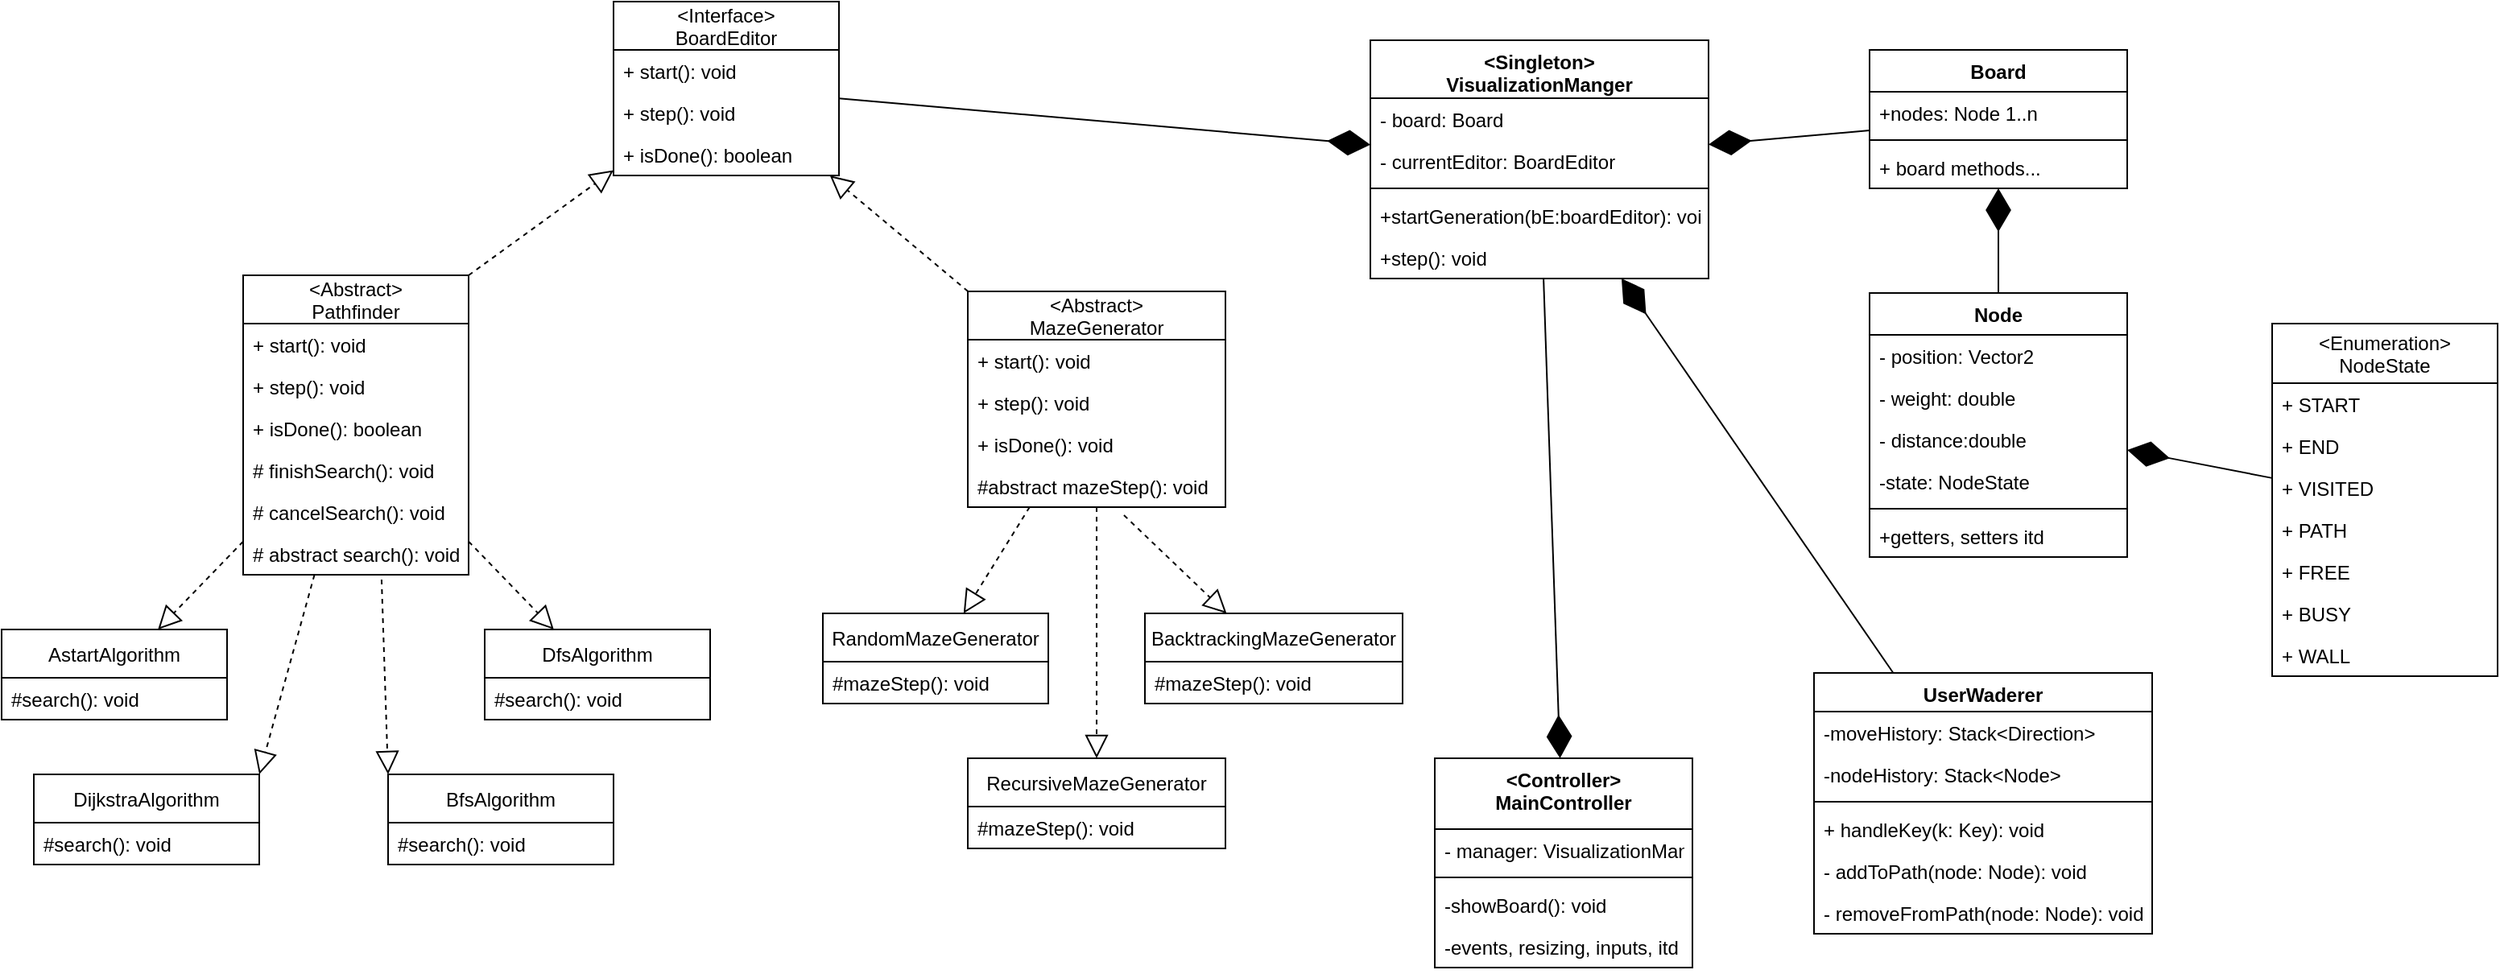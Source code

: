 <mxfile version="14.1.9" type="github">
  <diagram id="Gm6Hy6yaa58OBPsH1_0r" name="Page-1">
    <mxGraphModel dx="1221" dy="676" grid="1" gridSize="10" guides="1" tooltips="1" connect="1" arrows="1" fold="1" page="1" pageScale="1" pageWidth="827" pageHeight="1169" math="0" shadow="0">
      <root>
        <mxCell id="0" />
        <mxCell id="1" parent="0" />
        <mxCell id="QSlw-qcCWWi8ivHagHT_-1" value="&lt;Abstract&gt;&#xa;Pathfinder" style="swimlane;fontStyle=0;childLayout=stackLayout;horizontal=1;startSize=30;fillColor=none;horizontalStack=0;resizeParent=1;resizeParentMax=0;resizeLast=0;collapsible=1;marginBottom=0;direction=east;" vertex="1" parent="1">
          <mxGeometry x="160" y="190" width="140" height="186" as="geometry" />
        </mxCell>
        <mxCell id="QSlw-qcCWWi8ivHagHT_-2" value="+ start(): void" style="text;strokeColor=none;fillColor=none;align=left;verticalAlign=top;spacingLeft=4;spacingRight=4;overflow=hidden;rotatable=0;points=[[0,0.5],[1,0.5]];portConstraint=eastwest;" vertex="1" parent="QSlw-qcCWWi8ivHagHT_-1">
          <mxGeometry y="30" width="140" height="26" as="geometry" />
        </mxCell>
        <mxCell id="QSlw-qcCWWi8ivHagHT_-3" value="+ step(): void" style="text;strokeColor=none;fillColor=none;align=left;verticalAlign=top;spacingLeft=4;spacingRight=4;overflow=hidden;rotatable=0;points=[[0,0.5],[1,0.5]];portConstraint=eastwest;" vertex="1" parent="QSlw-qcCWWi8ivHagHT_-1">
          <mxGeometry y="56" width="140" height="26" as="geometry" />
        </mxCell>
        <mxCell id="QSlw-qcCWWi8ivHagHT_-13" value="+ isDone(): boolean" style="text;strokeColor=none;fillColor=none;align=left;verticalAlign=top;spacingLeft=4;spacingRight=4;overflow=hidden;rotatable=0;points=[[0,0.5],[1,0.5]];portConstraint=eastwest;" vertex="1" parent="QSlw-qcCWWi8ivHagHT_-1">
          <mxGeometry y="82" width="140" height="26" as="geometry" />
        </mxCell>
        <mxCell id="QSlw-qcCWWi8ivHagHT_-4" value="# finishSearch(): void" style="text;strokeColor=none;fillColor=none;align=left;verticalAlign=top;spacingLeft=4;spacingRight=4;overflow=hidden;rotatable=0;points=[[0,0.5],[1,0.5]];portConstraint=eastwest;fontStyle=0" vertex="1" parent="QSlw-qcCWWi8ivHagHT_-1">
          <mxGeometry y="108" width="140" height="26" as="geometry" />
        </mxCell>
        <mxCell id="QSlw-qcCWWi8ivHagHT_-5" value="# cancelSearch(): void" style="text;strokeColor=none;fillColor=none;align=left;verticalAlign=top;spacingLeft=4;spacingRight=4;overflow=hidden;rotatable=0;points=[[0,0.5],[1,0.5]];portConstraint=eastwest;fontStyle=0" vertex="1" parent="QSlw-qcCWWi8ivHagHT_-1">
          <mxGeometry y="134" width="140" height="26" as="geometry" />
        </mxCell>
        <mxCell id="QSlw-qcCWWi8ivHagHT_-6" value="# abstract search(): void" style="text;strokeColor=none;fillColor=none;align=left;verticalAlign=top;spacingLeft=4;spacingRight=4;overflow=hidden;rotatable=0;points=[[0,0.5],[1,0.5]];portConstraint=eastwest;fontStyle=0" vertex="1" parent="QSlw-qcCWWi8ivHagHT_-1">
          <mxGeometry y="160" width="140" height="26" as="geometry" />
        </mxCell>
        <mxCell id="QSlw-qcCWWi8ivHagHT_-7" value="&lt;Abstract&gt;&#xa;MazeGenerator" style="swimlane;fontStyle=0;childLayout=stackLayout;horizontal=1;startSize=30;fillColor=none;horizontalStack=0;resizeParent=1;resizeParentMax=0;resizeLast=0;collapsible=1;marginBottom=0;" vertex="1" parent="1">
          <mxGeometry x="610" y="200" width="160" height="134" as="geometry" />
        </mxCell>
        <mxCell id="QSlw-qcCWWi8ivHagHT_-8" value="+ start(): void" style="text;strokeColor=none;fillColor=none;align=left;verticalAlign=top;spacingLeft=4;spacingRight=4;overflow=hidden;rotatable=0;points=[[0,0.5],[1,0.5]];portConstraint=eastwest;" vertex="1" parent="QSlw-qcCWWi8ivHagHT_-7">
          <mxGeometry y="30" width="160" height="26" as="geometry" />
        </mxCell>
        <mxCell id="QSlw-qcCWWi8ivHagHT_-9" value="+ step(): void" style="text;strokeColor=none;fillColor=none;align=left;verticalAlign=top;spacingLeft=4;spacingRight=4;overflow=hidden;rotatable=0;points=[[0,0.5],[1,0.5]];portConstraint=eastwest;" vertex="1" parent="QSlw-qcCWWi8ivHagHT_-7">
          <mxGeometry y="56" width="160" height="26" as="geometry" />
        </mxCell>
        <mxCell id="QSlw-qcCWWi8ivHagHT_-14" value="+ isDone(): void" style="text;strokeColor=none;fillColor=none;align=left;verticalAlign=top;spacingLeft=4;spacingRight=4;overflow=hidden;rotatable=0;points=[[0,0.5],[1,0.5]];portConstraint=eastwest;" vertex="1" parent="QSlw-qcCWWi8ivHagHT_-7">
          <mxGeometry y="82" width="160" height="26" as="geometry" />
        </mxCell>
        <mxCell id="QSlw-qcCWWi8ivHagHT_-36" value="#abstract mazeStep(): void" style="text;strokeColor=none;fillColor=none;align=left;verticalAlign=top;spacingLeft=4;spacingRight=4;overflow=hidden;rotatable=0;points=[[0,0.5],[1,0.5]];portConstraint=eastwest;fontStyle=0" vertex="1" parent="QSlw-qcCWWi8ivHagHT_-7">
          <mxGeometry y="108" width="160" height="26" as="geometry" />
        </mxCell>
        <mxCell id="QSlw-qcCWWi8ivHagHT_-15" value="&lt;Interface&gt;&#xa;BoardEditor" style="swimlane;fontStyle=0;childLayout=stackLayout;horizontal=1;startSize=30;fillColor=none;horizontalStack=0;resizeParent=1;resizeParentMax=0;resizeLast=0;collapsible=1;marginBottom=0;" vertex="1" parent="1">
          <mxGeometry x="390" y="20" width="140" height="108" as="geometry" />
        </mxCell>
        <mxCell id="QSlw-qcCWWi8ivHagHT_-16" value="+ start(): void" style="text;strokeColor=none;fillColor=none;align=left;verticalAlign=top;spacingLeft=4;spacingRight=4;overflow=hidden;rotatable=0;points=[[0,0.5],[1,0.5]];portConstraint=eastwest;" vertex="1" parent="QSlw-qcCWWi8ivHagHT_-15">
          <mxGeometry y="30" width="140" height="26" as="geometry" />
        </mxCell>
        <mxCell id="QSlw-qcCWWi8ivHagHT_-17" value="+ step(): void" style="text;strokeColor=none;fillColor=none;align=left;verticalAlign=top;spacingLeft=4;spacingRight=4;overflow=hidden;rotatable=0;points=[[0,0.5],[1,0.5]];portConstraint=eastwest;" vertex="1" parent="QSlw-qcCWWi8ivHagHT_-15">
          <mxGeometry y="56" width="140" height="26" as="geometry" />
        </mxCell>
        <mxCell id="QSlw-qcCWWi8ivHagHT_-18" value="+ isDone(): boolean" style="text;strokeColor=none;fillColor=none;align=left;verticalAlign=top;spacingLeft=4;spacingRight=4;overflow=hidden;rotatable=0;points=[[0,0.5],[1,0.5]];portConstraint=eastwest;" vertex="1" parent="QSlw-qcCWWi8ivHagHT_-15">
          <mxGeometry y="82" width="140" height="26" as="geometry" />
        </mxCell>
        <mxCell id="QSlw-qcCWWi8ivHagHT_-24" value="AstartAlgorithm" style="swimlane;fontStyle=0;childLayout=stackLayout;horizontal=1;startSize=30;fillColor=none;horizontalStack=0;resizeParent=1;resizeParentMax=0;resizeLast=0;collapsible=1;marginBottom=0;" vertex="1" parent="1">
          <mxGeometry x="10" y="410" width="140" height="56" as="geometry" />
        </mxCell>
        <mxCell id="QSlw-qcCWWi8ivHagHT_-25" value="#search(): void" style="text;strokeColor=none;fillColor=none;align=left;verticalAlign=top;spacingLeft=4;spacingRight=4;overflow=hidden;rotatable=0;points=[[0,0.5],[1,0.5]];portConstraint=eastwest;" vertex="1" parent="QSlw-qcCWWi8ivHagHT_-24">
          <mxGeometry y="30" width="140" height="26" as="geometry" />
        </mxCell>
        <mxCell id="QSlw-qcCWWi8ivHagHT_-28" value="DfsAlgorithm" style="swimlane;fontStyle=0;childLayout=stackLayout;horizontal=1;startSize=30;fillColor=none;horizontalStack=0;resizeParent=1;resizeParentMax=0;resizeLast=0;collapsible=1;marginBottom=0;" vertex="1" parent="1">
          <mxGeometry x="310" y="410" width="140" height="56" as="geometry" />
        </mxCell>
        <mxCell id="QSlw-qcCWWi8ivHagHT_-29" value="#search(): void" style="text;strokeColor=none;fillColor=none;align=left;verticalAlign=top;spacingLeft=4;spacingRight=4;overflow=hidden;rotatable=0;points=[[0,0.5],[1,0.5]];portConstraint=eastwest;" vertex="1" parent="QSlw-qcCWWi8ivHagHT_-28">
          <mxGeometry y="30" width="140" height="26" as="geometry" />
        </mxCell>
        <mxCell id="QSlw-qcCWWi8ivHagHT_-30" value="BfsAlgorithm" style="swimlane;fontStyle=0;childLayout=stackLayout;horizontal=1;startSize=30;fillColor=none;horizontalStack=0;resizeParent=1;resizeParentMax=0;resizeLast=0;collapsible=1;marginBottom=0;" vertex="1" parent="1">
          <mxGeometry x="250" y="500" width="140" height="56" as="geometry" />
        </mxCell>
        <mxCell id="QSlw-qcCWWi8ivHagHT_-31" value="#search(): void" style="text;strokeColor=none;fillColor=none;align=left;verticalAlign=top;spacingLeft=4;spacingRight=4;overflow=hidden;rotatable=0;points=[[0,0.5],[1,0.5]];portConstraint=eastwest;" vertex="1" parent="QSlw-qcCWWi8ivHagHT_-30">
          <mxGeometry y="30" width="140" height="26" as="geometry" />
        </mxCell>
        <mxCell id="QSlw-qcCWWi8ivHagHT_-32" value="DijkstraAlgorithm" style="swimlane;fontStyle=0;childLayout=stackLayout;horizontal=1;startSize=30;fillColor=none;horizontalStack=0;resizeParent=1;resizeParentMax=0;resizeLast=0;collapsible=1;marginBottom=0;" vertex="1" parent="1">
          <mxGeometry x="30" y="500" width="140" height="56" as="geometry" />
        </mxCell>
        <mxCell id="QSlw-qcCWWi8ivHagHT_-33" value="#search(): void" style="text;strokeColor=none;fillColor=none;align=left;verticalAlign=top;spacingLeft=4;spacingRight=4;overflow=hidden;rotatable=0;points=[[0,0.5],[1,0.5]];portConstraint=eastwest;" vertex="1" parent="QSlw-qcCWWi8ivHagHT_-32">
          <mxGeometry y="30" width="140" height="26" as="geometry" />
        </mxCell>
        <mxCell id="QSlw-qcCWWi8ivHagHT_-34" value="RandomMazeGenerator" style="swimlane;fontStyle=0;childLayout=stackLayout;horizontal=1;startSize=30;fillColor=none;horizontalStack=0;resizeParent=1;resizeParentMax=0;resizeLast=0;collapsible=1;marginBottom=0;" vertex="1" parent="1">
          <mxGeometry x="520" y="400" width="140" height="56" as="geometry" />
        </mxCell>
        <mxCell id="QSlw-qcCWWi8ivHagHT_-35" value="#mazeStep(): void" style="text;strokeColor=none;fillColor=none;align=left;verticalAlign=top;spacingLeft=4;spacingRight=4;overflow=hidden;rotatable=0;points=[[0,0.5],[1,0.5]];portConstraint=eastwest;" vertex="1" parent="QSlw-qcCWWi8ivHagHT_-34">
          <mxGeometry y="30" width="140" height="26" as="geometry" />
        </mxCell>
        <mxCell id="QSlw-qcCWWi8ivHagHT_-37" value="BacktrackingMazeGenerator" style="swimlane;fontStyle=0;childLayout=stackLayout;horizontal=1;startSize=30;fillColor=none;horizontalStack=0;resizeParent=1;resizeParentMax=0;resizeLast=0;collapsible=1;marginBottom=0;" vertex="1" parent="1">
          <mxGeometry x="720" y="400" width="160" height="56" as="geometry" />
        </mxCell>
        <mxCell id="QSlw-qcCWWi8ivHagHT_-38" value="#mazeStep(): void" style="text;strokeColor=none;fillColor=none;align=left;verticalAlign=top;spacingLeft=4;spacingRight=4;overflow=hidden;rotatable=0;points=[[0,0.5],[1,0.5]];portConstraint=eastwest;" vertex="1" parent="QSlw-qcCWWi8ivHagHT_-37">
          <mxGeometry y="30" width="160" height="26" as="geometry" />
        </mxCell>
        <mxCell id="QSlw-qcCWWi8ivHagHT_-39" value="RecursiveMazeGenerator" style="swimlane;fontStyle=0;childLayout=stackLayout;horizontal=1;startSize=30;fillColor=none;horizontalStack=0;resizeParent=1;resizeParentMax=0;resizeLast=0;collapsible=1;marginBottom=0;" vertex="1" parent="1">
          <mxGeometry x="610" y="490" width="160" height="56" as="geometry" />
        </mxCell>
        <mxCell id="QSlw-qcCWWi8ivHagHT_-40" value="#mazeStep(): void" style="text;strokeColor=none;fillColor=none;align=left;verticalAlign=top;spacingLeft=4;spacingRight=4;overflow=hidden;rotatable=0;points=[[0,0.5],[1,0.5]];portConstraint=eastwest;" vertex="1" parent="QSlw-qcCWWi8ivHagHT_-39">
          <mxGeometry y="30" width="160" height="26" as="geometry" />
        </mxCell>
        <mxCell id="QSlw-qcCWWi8ivHagHT_-41" value="" style="endArrow=block;dashed=1;endFill=0;endSize=12;html=1;exitX=1;exitY=0;exitDx=0;exitDy=0;" edge="1" parent="1" source="QSlw-qcCWWi8ivHagHT_-1" target="QSlw-qcCWWi8ivHagHT_-15">
          <mxGeometry width="160" relative="1" as="geometry">
            <mxPoint x="390" y="170" as="sourcePoint" />
            <mxPoint x="410" y="210" as="targetPoint" />
          </mxGeometry>
        </mxCell>
        <mxCell id="QSlw-qcCWWi8ivHagHT_-42" value="" style="endArrow=block;dashed=1;endFill=0;endSize=12;html=1;" edge="1" parent="1" source="QSlw-qcCWWi8ivHagHT_-7" target="QSlw-qcCWWi8ivHagHT_-15">
          <mxGeometry width="160" relative="1" as="geometry">
            <mxPoint x="343.014" y="108" as="sourcePoint" />
            <mxPoint x="530" y="220" as="targetPoint" />
            <Array as="points" />
          </mxGeometry>
        </mxCell>
        <mxCell id="QSlw-qcCWWi8ivHagHT_-44" value="" style="endArrow=block;dashed=1;endFill=0;endSize=12;html=1;" edge="1" parent="1" source="QSlw-qcCWWi8ivHagHT_-1" target="QSlw-qcCWWi8ivHagHT_-28">
          <mxGeometry width="160" relative="1" as="geometry">
            <mxPoint x="185" y="475.25" as="sourcePoint" />
            <mxPoint x="275" y="410" as="targetPoint" />
          </mxGeometry>
        </mxCell>
        <mxCell id="QSlw-qcCWWi8ivHagHT_-45" value="" style="endArrow=block;dashed=1;endFill=0;endSize=12;html=1;" edge="1" parent="1" source="QSlw-qcCWWi8ivHagHT_-1" target="QSlw-qcCWWi8ivHagHT_-24">
          <mxGeometry width="160" relative="1" as="geometry">
            <mxPoint x="300" y="355.333" as="sourcePoint" />
            <mxPoint x="352.903" y="410" as="targetPoint" />
          </mxGeometry>
        </mxCell>
        <mxCell id="QSlw-qcCWWi8ivHagHT_-46" value="" style="endArrow=block;dashed=1;endFill=0;endSize=12;html=1;entryX=1;entryY=0;entryDx=0;entryDy=0;" edge="1" parent="1" source="QSlw-qcCWWi8ivHagHT_-1" target="QSlw-qcCWWi8ivHagHT_-32">
          <mxGeometry width="160" relative="1" as="geometry">
            <mxPoint x="160" y="355.333" as="sourcePoint" />
            <mxPoint x="107.097" y="410" as="targetPoint" />
          </mxGeometry>
        </mxCell>
        <mxCell id="QSlw-qcCWWi8ivHagHT_-48" value="" style="endArrow=block;dashed=1;endFill=0;endSize=12;html=1;entryX=0;entryY=0;entryDx=0;entryDy=0;exitX=0.614;exitY=1.115;exitDx=0;exitDy=0;exitPerimeter=0;" edge="1" parent="1" source="QSlw-qcCWWi8ivHagHT_-6" target="QSlw-qcCWWi8ivHagHT_-30">
          <mxGeometry width="160" relative="1" as="geometry">
            <mxPoint x="204.286" y="376" as="sourcePoint" />
            <mxPoint x="170" y="500" as="targetPoint" />
          </mxGeometry>
        </mxCell>
        <mxCell id="QSlw-qcCWWi8ivHagHT_-49" value="" style="endArrow=block;dashed=1;endFill=0;endSize=12;html=1;exitX=0.606;exitY=1.192;exitDx=0;exitDy=0;exitPerimeter=0;" edge="1" parent="1" source="QSlw-qcCWWi8ivHagHT_-36" target="QSlw-qcCWWi8ivHagHT_-37">
          <mxGeometry width="160" relative="1" as="geometry">
            <mxPoint x="720" y="334.003" as="sourcePoint" />
            <mxPoint x="772.903" y="388.67" as="targetPoint" />
          </mxGeometry>
        </mxCell>
        <mxCell id="QSlw-qcCWWi8ivHagHT_-50" value="" style="endArrow=block;dashed=1;endFill=0;endSize=12;html=1;" edge="1" parent="1" source="QSlw-qcCWWi8ivHagHT_-7" target="QSlw-qcCWWi8ivHagHT_-34">
          <mxGeometry width="160" relative="1" as="geometry">
            <mxPoint x="640" y="338.992" as="sourcePoint" />
            <mxPoint x="703.772" y="400" as="targetPoint" />
          </mxGeometry>
        </mxCell>
        <mxCell id="QSlw-qcCWWi8ivHagHT_-51" value="" style="endArrow=block;dashed=1;endFill=0;endSize=12;html=1;" edge="1" parent="1" source="QSlw-qcCWWi8ivHagHT_-7" target="QSlw-qcCWWi8ivHagHT_-39">
          <mxGeometry width="160" relative="1" as="geometry">
            <mxPoint x="648.385" y="334" as="sourcePoint" />
            <mxPoint x="607.391" y="400" as="targetPoint" />
          </mxGeometry>
        </mxCell>
        <mxCell id="QSlw-qcCWWi8ivHagHT_-57" value="Board" style="swimlane;fontStyle=1;align=center;verticalAlign=top;childLayout=stackLayout;horizontal=1;startSize=26;horizontalStack=0;resizeParent=1;resizeParentMax=0;resizeLast=0;collapsible=1;marginBottom=0;" vertex="1" parent="1">
          <mxGeometry x="1170" y="50" width="160" height="86" as="geometry" />
        </mxCell>
        <mxCell id="QSlw-qcCWWi8ivHagHT_-58" value="+nodes: Node 1..n" style="text;strokeColor=none;fillColor=none;align=left;verticalAlign=top;spacingLeft=4;spacingRight=4;overflow=hidden;rotatable=0;points=[[0,0.5],[1,0.5]];portConstraint=eastwest;" vertex="1" parent="QSlw-qcCWWi8ivHagHT_-57">
          <mxGeometry y="26" width="160" height="26" as="geometry" />
        </mxCell>
        <mxCell id="QSlw-qcCWWi8ivHagHT_-59" value="" style="line;strokeWidth=1;fillColor=none;align=left;verticalAlign=middle;spacingTop=-1;spacingLeft=3;spacingRight=3;rotatable=0;labelPosition=right;points=[];portConstraint=eastwest;" vertex="1" parent="QSlw-qcCWWi8ivHagHT_-57">
          <mxGeometry y="52" width="160" height="8" as="geometry" />
        </mxCell>
        <mxCell id="QSlw-qcCWWi8ivHagHT_-60" value="+ board methods..." style="text;strokeColor=none;fillColor=none;align=left;verticalAlign=top;spacingLeft=4;spacingRight=4;overflow=hidden;rotatable=0;points=[[0,0.5],[1,0.5]];portConstraint=eastwest;" vertex="1" parent="QSlw-qcCWWi8ivHagHT_-57">
          <mxGeometry y="60" width="160" height="26" as="geometry" />
        </mxCell>
        <mxCell id="QSlw-qcCWWi8ivHagHT_-66" value="&lt;Singleton&gt;&#xa;VisualizationManger" style="swimlane;fontStyle=1;align=center;verticalAlign=top;childLayout=stackLayout;horizontal=1;startSize=36;horizontalStack=0;resizeParent=1;resizeParentMax=0;resizeLast=0;collapsible=1;marginBottom=0;" vertex="1" parent="1">
          <mxGeometry x="860" y="44" width="210" height="148" as="geometry" />
        </mxCell>
        <mxCell id="QSlw-qcCWWi8ivHagHT_-67" value="- board: Board" style="text;strokeColor=none;fillColor=none;align=left;verticalAlign=top;spacingLeft=4;spacingRight=4;overflow=hidden;rotatable=0;points=[[0,0.5],[1,0.5]];portConstraint=eastwest;" vertex="1" parent="QSlw-qcCWWi8ivHagHT_-66">
          <mxGeometry y="36" width="210" height="26" as="geometry" />
        </mxCell>
        <mxCell id="QSlw-qcCWWi8ivHagHT_-70" value="- currentEditor: BoardEditor" style="text;strokeColor=none;fillColor=none;align=left;verticalAlign=top;spacingLeft=4;spacingRight=4;overflow=hidden;rotatable=0;points=[[0,0.5],[1,0.5]];portConstraint=eastwest;" vertex="1" parent="QSlw-qcCWWi8ivHagHT_-66">
          <mxGeometry y="62" width="210" height="26" as="geometry" />
        </mxCell>
        <mxCell id="QSlw-qcCWWi8ivHagHT_-68" value="" style="line;strokeWidth=1;fillColor=none;align=left;verticalAlign=middle;spacingTop=-1;spacingLeft=3;spacingRight=3;rotatable=0;labelPosition=right;points=[];portConstraint=eastwest;" vertex="1" parent="QSlw-qcCWWi8ivHagHT_-66">
          <mxGeometry y="88" width="210" height="8" as="geometry" />
        </mxCell>
        <mxCell id="QSlw-qcCWWi8ivHagHT_-69" value="+startGeneration(bE:boardEditor): void" style="text;strokeColor=none;fillColor=none;align=left;verticalAlign=top;spacingLeft=4;spacingRight=4;overflow=hidden;rotatable=0;points=[[0,0.5],[1,0.5]];portConstraint=eastwest;" vertex="1" parent="QSlw-qcCWWi8ivHagHT_-66">
          <mxGeometry y="96" width="210" height="26" as="geometry" />
        </mxCell>
        <mxCell id="QSlw-qcCWWi8ivHagHT_-71" value="+step(): void" style="text;strokeColor=none;fillColor=none;align=left;verticalAlign=top;spacingLeft=4;spacingRight=4;overflow=hidden;rotatable=0;points=[[0,0.5],[1,0.5]];portConstraint=eastwest;" vertex="1" parent="QSlw-qcCWWi8ivHagHT_-66">
          <mxGeometry y="122" width="210" height="26" as="geometry" />
        </mxCell>
        <mxCell id="QSlw-qcCWWi8ivHagHT_-72" value="" style="endArrow=diamondThin;endFill=1;endSize=24;html=1;" edge="1" parent="1" source="QSlw-qcCWWi8ivHagHT_-57" target="QSlw-qcCWWi8ivHagHT_-66">
          <mxGeometry width="160" relative="1" as="geometry">
            <mxPoint x="630" y="70" as="sourcePoint" />
            <mxPoint x="790" y="70" as="targetPoint" />
          </mxGeometry>
        </mxCell>
        <mxCell id="QSlw-qcCWWi8ivHagHT_-73" value="" style="endArrow=diamondThin;endFill=1;endSize=24;html=1;" edge="1" parent="1" source="QSlw-qcCWWi8ivHagHT_-15" target="QSlw-qcCWWi8ivHagHT_-66">
          <mxGeometry width="160" relative="1" as="geometry">
            <mxPoint x="731" y="93.537" as="sourcePoint" />
            <mxPoint x="640" y="100.461" as="targetPoint" />
          </mxGeometry>
        </mxCell>
        <mxCell id="QSlw-qcCWWi8ivHagHT_-74" value="Node" style="swimlane;fontStyle=1;align=center;verticalAlign=top;childLayout=stackLayout;horizontal=1;startSize=26;horizontalStack=0;resizeParent=1;resizeParentMax=0;resizeLast=0;collapsible=1;marginBottom=0;" vertex="1" parent="1">
          <mxGeometry x="1170" y="201" width="160" height="164" as="geometry" />
        </mxCell>
        <mxCell id="QSlw-qcCWWi8ivHagHT_-75" value="- position: Vector2" style="text;strokeColor=none;fillColor=none;align=left;verticalAlign=top;spacingLeft=4;spacingRight=4;overflow=hidden;rotatable=0;points=[[0,0.5],[1,0.5]];portConstraint=eastwest;" vertex="1" parent="QSlw-qcCWWi8ivHagHT_-74">
          <mxGeometry y="26" width="160" height="26" as="geometry" />
        </mxCell>
        <mxCell id="QSlw-qcCWWi8ivHagHT_-78" value="- weight: double" style="text;strokeColor=none;fillColor=none;align=left;verticalAlign=top;spacingLeft=4;spacingRight=4;overflow=hidden;rotatable=0;points=[[0,0.5],[1,0.5]];portConstraint=eastwest;" vertex="1" parent="QSlw-qcCWWi8ivHagHT_-74">
          <mxGeometry y="52" width="160" height="26" as="geometry" />
        </mxCell>
        <mxCell id="QSlw-qcCWWi8ivHagHT_-79" value="- distance:double" style="text;strokeColor=none;fillColor=none;align=left;verticalAlign=top;spacingLeft=4;spacingRight=4;overflow=hidden;rotatable=0;points=[[0,0.5],[1,0.5]];portConstraint=eastwest;" vertex="1" parent="QSlw-qcCWWi8ivHagHT_-74">
          <mxGeometry y="78" width="160" height="26" as="geometry" />
        </mxCell>
        <mxCell id="QSlw-qcCWWi8ivHagHT_-80" value="-state: NodeState" style="text;strokeColor=none;fillColor=none;align=left;verticalAlign=top;spacingLeft=4;spacingRight=4;overflow=hidden;rotatable=0;points=[[0,0.5],[1,0.5]];portConstraint=eastwest;" vertex="1" parent="QSlw-qcCWWi8ivHagHT_-74">
          <mxGeometry y="104" width="160" height="26" as="geometry" />
        </mxCell>
        <mxCell id="QSlw-qcCWWi8ivHagHT_-76" value="" style="line;strokeWidth=1;fillColor=none;align=left;verticalAlign=middle;spacingTop=-1;spacingLeft=3;spacingRight=3;rotatable=0;labelPosition=right;points=[];portConstraint=eastwest;" vertex="1" parent="QSlw-qcCWWi8ivHagHT_-74">
          <mxGeometry y="130" width="160" height="8" as="geometry" />
        </mxCell>
        <mxCell id="QSlw-qcCWWi8ivHagHT_-77" value="+getters, setters itd" style="text;strokeColor=none;fillColor=none;align=left;verticalAlign=top;spacingLeft=4;spacingRight=4;overflow=hidden;rotatable=0;points=[[0,0.5],[1,0.5]];portConstraint=eastwest;" vertex="1" parent="QSlw-qcCWWi8ivHagHT_-74">
          <mxGeometry y="138" width="160" height="26" as="geometry" />
        </mxCell>
        <mxCell id="QSlw-qcCWWi8ivHagHT_-81" value="" style="endArrow=diamondThin;endFill=1;endSize=24;html=1;" edge="1" parent="1" source="QSlw-qcCWWi8ivHagHT_-74" target="QSlw-qcCWWi8ivHagHT_-57">
          <mxGeometry width="160" relative="1" as="geometry">
            <mxPoint x="1160" y="189.998" as="sourcePoint" />
            <mxPoint x="1060" y="198.769" as="targetPoint" />
          </mxGeometry>
        </mxCell>
        <mxCell id="QSlw-qcCWWi8ivHagHT_-82" value="&lt;Enumeration&gt;&#xa;NodeState" style="swimlane;fontStyle=0;childLayout=stackLayout;horizontal=1;startSize=37;fillColor=none;horizontalStack=0;resizeParent=1;resizeParentMax=0;resizeLast=0;collapsible=1;marginBottom=0;" vertex="1" parent="1">
          <mxGeometry x="1420" y="220" width="140" height="219" as="geometry" />
        </mxCell>
        <mxCell id="QSlw-qcCWWi8ivHagHT_-83" value="+ START" style="text;strokeColor=none;fillColor=none;align=left;verticalAlign=top;spacingLeft=4;spacingRight=4;overflow=hidden;rotatable=0;points=[[0,0.5],[1,0.5]];portConstraint=eastwest;" vertex="1" parent="QSlw-qcCWWi8ivHagHT_-82">
          <mxGeometry y="37" width="140" height="26" as="geometry" />
        </mxCell>
        <mxCell id="QSlw-qcCWWi8ivHagHT_-88" value="+ END" style="text;strokeColor=none;fillColor=none;align=left;verticalAlign=top;spacingLeft=4;spacingRight=4;overflow=hidden;rotatable=0;points=[[0,0.5],[1,0.5]];portConstraint=eastwest;" vertex="1" parent="QSlw-qcCWWi8ivHagHT_-82">
          <mxGeometry y="63" width="140" height="26" as="geometry" />
        </mxCell>
        <mxCell id="QSlw-qcCWWi8ivHagHT_-89" value="+ VISITED" style="text;strokeColor=none;fillColor=none;align=left;verticalAlign=top;spacingLeft=4;spacingRight=4;overflow=hidden;rotatable=0;points=[[0,0.5],[1,0.5]];portConstraint=eastwest;" vertex="1" parent="QSlw-qcCWWi8ivHagHT_-82">
          <mxGeometry y="89" width="140" height="26" as="geometry" />
        </mxCell>
        <mxCell id="QSlw-qcCWWi8ivHagHT_-92" value="+ PATH" style="text;strokeColor=none;fillColor=none;align=left;verticalAlign=top;spacingLeft=4;spacingRight=4;overflow=hidden;rotatable=0;points=[[0,0.5],[1,0.5]];portConstraint=eastwest;" vertex="1" parent="QSlw-qcCWWi8ivHagHT_-82">
          <mxGeometry y="115" width="140" height="26" as="geometry" />
        </mxCell>
        <mxCell id="QSlw-qcCWWi8ivHagHT_-91" value="+ FREE" style="text;strokeColor=none;fillColor=none;align=left;verticalAlign=top;spacingLeft=4;spacingRight=4;overflow=hidden;rotatable=0;points=[[0,0.5],[1,0.5]];portConstraint=eastwest;" vertex="1" parent="QSlw-qcCWWi8ivHagHT_-82">
          <mxGeometry y="141" width="140" height="26" as="geometry" />
        </mxCell>
        <mxCell id="QSlw-qcCWWi8ivHagHT_-90" value="+ BUSY" style="text;strokeColor=none;fillColor=none;align=left;verticalAlign=top;spacingLeft=4;spacingRight=4;overflow=hidden;rotatable=0;points=[[0,0.5],[1,0.5]];portConstraint=eastwest;" vertex="1" parent="QSlw-qcCWWi8ivHagHT_-82">
          <mxGeometry y="167" width="140" height="26" as="geometry" />
        </mxCell>
        <mxCell id="QSlw-qcCWWi8ivHagHT_-93" value="+ WALL" style="text;strokeColor=none;fillColor=none;align=left;verticalAlign=top;spacingLeft=4;spacingRight=4;overflow=hidden;rotatable=0;points=[[0,0.5],[1,0.5]];portConstraint=eastwest;" vertex="1" parent="QSlw-qcCWWi8ivHagHT_-82">
          <mxGeometry y="193" width="140" height="26" as="geometry" />
        </mxCell>
        <mxCell id="QSlw-qcCWWi8ivHagHT_-94" value="" style="endArrow=diamondThin;endFill=1;endSize=24;html=1;" edge="1" parent="1" source="QSlw-qcCWWi8ivHagHT_-82" target="QSlw-qcCWWi8ivHagHT_-74">
          <mxGeometry width="160" relative="1" as="geometry">
            <mxPoint x="1380" y="254" as="sourcePoint" />
            <mxPoint x="1380" y="170" as="targetPoint" />
          </mxGeometry>
        </mxCell>
        <mxCell id="QSlw-qcCWWi8ivHagHT_-95" value="&lt;Controller&gt;&#xa;MainController&#xa;" style="swimlane;fontStyle=1;align=center;verticalAlign=top;childLayout=stackLayout;horizontal=1;startSize=44;horizontalStack=0;resizeParent=1;resizeParentMax=0;resizeLast=0;collapsible=1;marginBottom=0;" vertex="1" parent="1">
          <mxGeometry x="900" y="490" width="160" height="130" as="geometry" />
        </mxCell>
        <mxCell id="QSlw-qcCWWi8ivHagHT_-96" value="- manager: VisualizationManager" style="text;strokeColor=none;fillColor=none;align=left;verticalAlign=top;spacingLeft=4;spacingRight=4;overflow=hidden;rotatable=0;points=[[0,0.5],[1,0.5]];portConstraint=eastwest;" vertex="1" parent="QSlw-qcCWWi8ivHagHT_-95">
          <mxGeometry y="44" width="160" height="26" as="geometry" />
        </mxCell>
        <mxCell id="QSlw-qcCWWi8ivHagHT_-97" value="" style="line;strokeWidth=1;fillColor=none;align=left;verticalAlign=middle;spacingTop=-1;spacingLeft=3;spacingRight=3;rotatable=0;labelPosition=right;points=[];portConstraint=eastwest;" vertex="1" parent="QSlw-qcCWWi8ivHagHT_-95">
          <mxGeometry y="70" width="160" height="8" as="geometry" />
        </mxCell>
        <mxCell id="QSlw-qcCWWi8ivHagHT_-98" value="-showBoard(): void" style="text;strokeColor=none;fillColor=none;align=left;verticalAlign=top;spacingLeft=4;spacingRight=4;overflow=hidden;rotatable=0;points=[[0,0.5],[1,0.5]];portConstraint=eastwest;" vertex="1" parent="QSlw-qcCWWi8ivHagHT_-95">
          <mxGeometry y="78" width="160" height="26" as="geometry" />
        </mxCell>
        <mxCell id="QSlw-qcCWWi8ivHagHT_-99" value="-events, resizing, inputs, itd" style="text;strokeColor=none;fillColor=none;align=left;verticalAlign=top;spacingLeft=4;spacingRight=4;overflow=hidden;rotatable=0;points=[[0,0.5],[1,0.5]];portConstraint=eastwest;" vertex="1" parent="QSlw-qcCWWi8ivHagHT_-95">
          <mxGeometry y="104" width="160" height="26" as="geometry" />
        </mxCell>
        <mxCell id="QSlw-qcCWWi8ivHagHT_-100" value="" style="endArrow=diamondThin;endFill=1;endSize=24;html=1;" edge="1" parent="1" source="QSlw-qcCWWi8ivHagHT_-66" target="QSlw-qcCWWi8ivHagHT_-95">
          <mxGeometry width="160" relative="1" as="geometry">
            <mxPoint x="980" y="371.5" as="sourcePoint" />
            <mxPoint x="980" y="287.5" as="targetPoint" />
          </mxGeometry>
        </mxCell>
        <mxCell id="QSlw-qcCWWi8ivHagHT_-101" value="UserWaderer" style="swimlane;fontStyle=1;align=center;verticalAlign=top;childLayout=stackLayout;horizontal=1;startSize=24;horizontalStack=0;resizeParent=1;resizeParentMax=0;resizeLast=0;collapsible=1;marginBottom=0;" vertex="1" parent="1">
          <mxGeometry x="1135.5" y="437" width="210" height="162" as="geometry" />
        </mxCell>
        <mxCell id="QSlw-qcCWWi8ivHagHT_-102" value="-moveHistory: Stack&lt;Direction&gt;" style="text;strokeColor=none;fillColor=none;align=left;verticalAlign=top;spacingLeft=4;spacingRight=4;overflow=hidden;rotatable=0;points=[[0,0.5],[1,0.5]];portConstraint=eastwest;" vertex="1" parent="QSlw-qcCWWi8ivHagHT_-101">
          <mxGeometry y="24" width="210" height="26" as="geometry" />
        </mxCell>
        <mxCell id="QSlw-qcCWWi8ivHagHT_-106" value="-nodeHistory: Stack&lt;Node&gt;" style="text;strokeColor=none;fillColor=none;align=left;verticalAlign=top;spacingLeft=4;spacingRight=4;overflow=hidden;rotatable=0;points=[[0,0.5],[1,0.5]];portConstraint=eastwest;" vertex="1" parent="QSlw-qcCWWi8ivHagHT_-101">
          <mxGeometry y="50" width="210" height="26" as="geometry" />
        </mxCell>
        <mxCell id="QSlw-qcCWWi8ivHagHT_-103" value="" style="line;strokeWidth=1;fillColor=none;align=left;verticalAlign=middle;spacingTop=-1;spacingLeft=3;spacingRight=3;rotatable=0;labelPosition=right;points=[];portConstraint=eastwest;" vertex="1" parent="QSlw-qcCWWi8ivHagHT_-101">
          <mxGeometry y="76" width="210" height="8" as="geometry" />
        </mxCell>
        <mxCell id="QSlw-qcCWWi8ivHagHT_-104" value="+ handleKey(k: Key): void" style="text;strokeColor=none;fillColor=none;align=left;verticalAlign=top;spacingLeft=4;spacingRight=4;overflow=hidden;rotatable=0;points=[[0,0.5],[1,0.5]];portConstraint=eastwest;" vertex="1" parent="QSlw-qcCWWi8ivHagHT_-101">
          <mxGeometry y="84" width="210" height="26" as="geometry" />
        </mxCell>
        <mxCell id="QSlw-qcCWWi8ivHagHT_-105" value="- addToPath(node: Node): void" style="text;strokeColor=none;fillColor=none;align=left;verticalAlign=top;spacingLeft=4;spacingRight=4;overflow=hidden;rotatable=0;points=[[0,0.5],[1,0.5]];portConstraint=eastwest;" vertex="1" parent="QSlw-qcCWWi8ivHagHT_-101">
          <mxGeometry y="110" width="210" height="26" as="geometry" />
        </mxCell>
        <mxCell id="QSlw-qcCWWi8ivHagHT_-107" value="- removeFromPath(node: Node): void" style="text;strokeColor=none;fillColor=none;align=left;verticalAlign=top;spacingLeft=4;spacingRight=4;overflow=hidden;rotatable=0;points=[[0,0.5],[1,0.5]];portConstraint=eastwest;" vertex="1" parent="QSlw-qcCWWi8ivHagHT_-101">
          <mxGeometry y="136" width="210" height="26" as="geometry" />
        </mxCell>
        <mxCell id="QSlw-qcCWWi8ivHagHT_-108" value="" style="endArrow=diamondThin;endFill=1;endSize=24;html=1;" edge="1" parent="1" source="QSlw-qcCWWi8ivHagHT_-101" target="QSlw-qcCWWi8ivHagHT_-66">
          <mxGeometry width="160" relative="1" as="geometry">
            <mxPoint x="965" y="192" as="sourcePoint" />
            <mxPoint x="965" y="520" as="targetPoint" />
          </mxGeometry>
        </mxCell>
      </root>
    </mxGraphModel>
  </diagram>
</mxfile>
